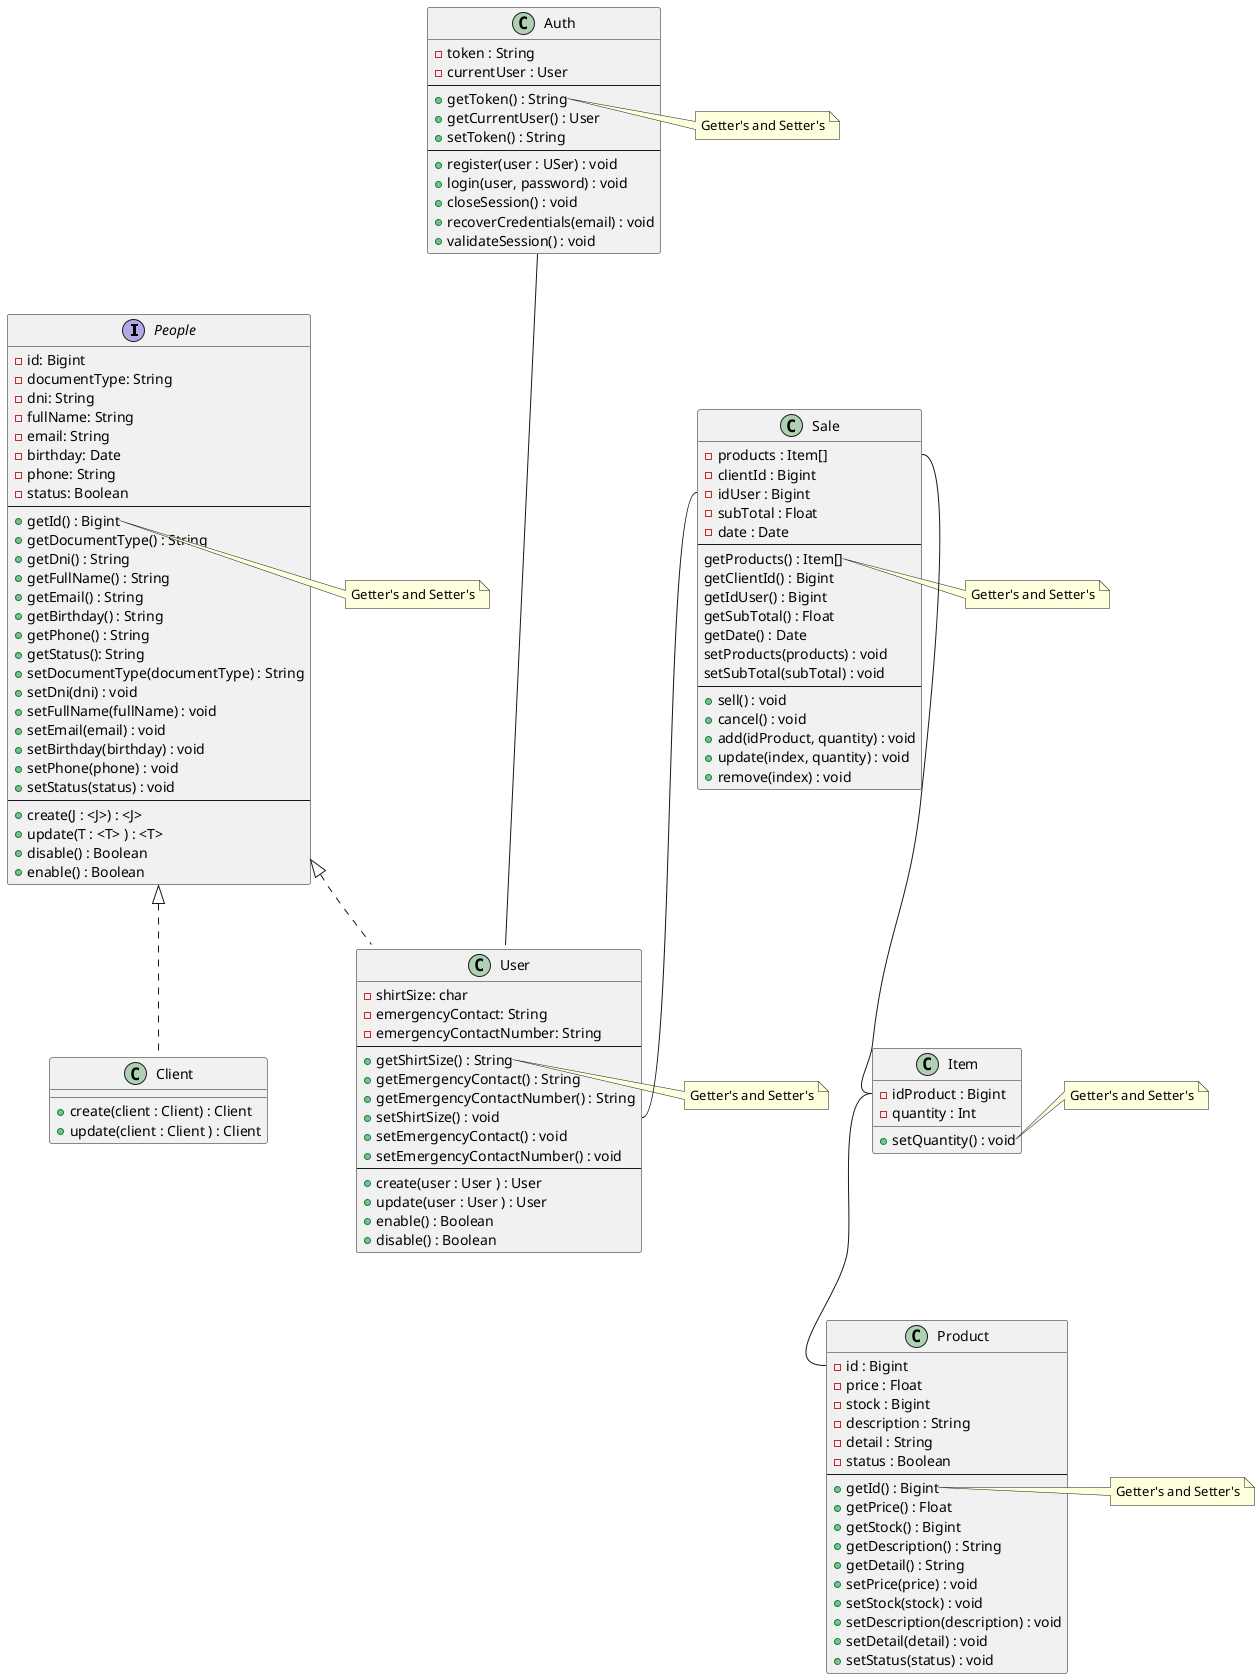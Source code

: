 @startuml
'https://plantuml.com/class-diagram

interface People {
    - id: Bigint
    - documentType: String
    - dni: String
    - fullName: String
    - email: String
    - birthday: Date
    - phone: String
    - status: Boolean
    ---
    + getId() : Bigint
    + getDocumentType() : String
    + getDni() : String
    + getFullName() : String
    + getEmail() : String
    + getBirthday() : String
    + getPhone() : String
    + getStatus(): String
    + setDocumentType(documentType) : String
    + setDni(dni) : void
    + setFullName(fullName) : void
    + setEmail(email) : void
    + setBirthday(birthday) : void
    + setPhone(phone) : void
    + setStatus(status) : void
    ---
    + create(J : <J>) : <J>
    + update(T : <T> ) : <T>
    + disable() : Boolean
    + enable() : Boolean
}

note right of People::getId
    Getter's and Setter's
end note

class User implements People {
    - shirtSize: char
    - emergencyContact: String
    - emergencyContactNumber: String
    ---
    + getShirtSize() : String
    + getEmergencyContact() : String
    + getEmergencyContactNumber() : String
    + setShirtSize() : void
    + setEmergencyContact() : void
    + setEmergencyContactNumber() : void
    ---
    + create(user : User ) : User
    + update(user : User ) : User
    + enable() : Boolean
    + disable() : Boolean
}

class Client implements People {
    + create(client : Client) : Client
    + update(client : Client ) : Client
}

note right of User::getShirtSize
Getter's and Setter's
end note

class Auth {
    - token : String
    - currentUser : User
    ---
    + getToken() : String
    + getCurrentUser() : User
    + setToken() : String
    ---
    + register(user : USer) : void
    + login(user, password) : void
    + closeSession() : void
    + recoverCredentials(email) : void
    + validateSession() : void
}

note right of Auth::getToken
Getter's and Setter's
end note

Auth --- User

class Product {
    - id : Bigint
    - price : Float
    - stock : Bigint
    - description : String
    - detail : String
    - status : Boolean
    --
    + getId() : Bigint
    + getPrice() : Float
    + getStock() : Bigint
    + getDescription() : String
    + getDetail() : String
    + setPrice(price) : void
    + setStock(stock) : void
    + setDescription(description) : void
    + setDetail(detail) : void
    + setStatus(status) : void
}

note right of Product::getId()
Getter's and Setter's
end note

class Item {
    - idProduct : Bigint
    - quantity : Int
    + setQuantity() : void
}
note right of Item::setQuantity()
Getter's and Setter's
end note

Item::idProduct -- Product::id

class Sale {
    - products : Item[]
    - clientId : Bigint
    - idUser : Bigint
    - subTotal : Float
    - date : Date
    ---
    getProducts() : Item[]
    getClientId() : Bigint
    getIdUser() : Bigint
    getSubTotal() : Float
    getDate() : Date
    setProducts(products) : void
    setSubTotal(subTotal) : void
    ---
    + sell() : void
    + cancel() : void
    + add(idProduct, quantity) : void
    + update(index, quantity) : void
    + remove(index) : void
}

note right of Sale::getProducts()
Getter's and Setter's
end note

Sale::idUser -- User::id
Sale::products -- Item::idProduct


@enduml